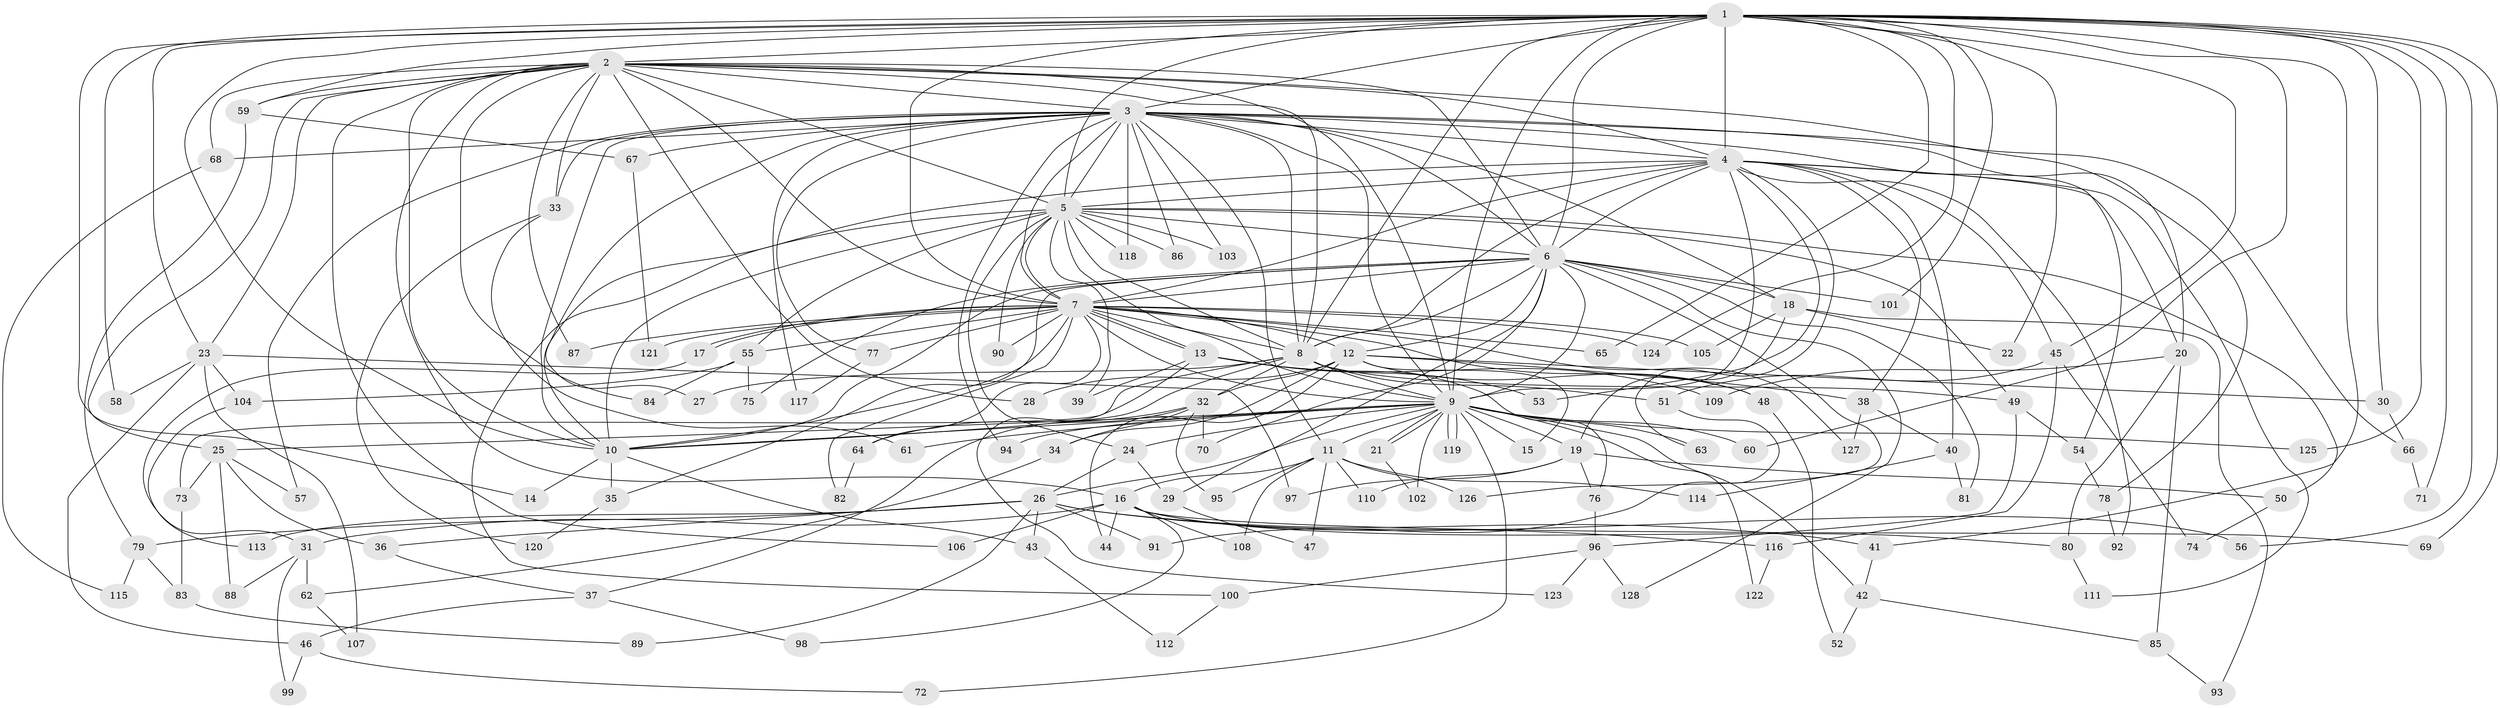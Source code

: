 // Generated by graph-tools (version 1.1) at 2025/25/03/09/25 03:25:46]
// undirected, 128 vertices, 281 edges
graph export_dot {
graph [start="1"]
  node [color=gray90,style=filled];
  1;
  2;
  3;
  4;
  5;
  6;
  7;
  8;
  9;
  10;
  11;
  12;
  13;
  14;
  15;
  16;
  17;
  18;
  19;
  20;
  21;
  22;
  23;
  24;
  25;
  26;
  27;
  28;
  29;
  30;
  31;
  32;
  33;
  34;
  35;
  36;
  37;
  38;
  39;
  40;
  41;
  42;
  43;
  44;
  45;
  46;
  47;
  48;
  49;
  50;
  51;
  52;
  53;
  54;
  55;
  56;
  57;
  58;
  59;
  60;
  61;
  62;
  63;
  64;
  65;
  66;
  67;
  68;
  69;
  70;
  71;
  72;
  73;
  74;
  75;
  76;
  77;
  78;
  79;
  80;
  81;
  82;
  83;
  84;
  85;
  86;
  87;
  88;
  89;
  90;
  91;
  92;
  93;
  94;
  95;
  96;
  97;
  98;
  99;
  100;
  101;
  102;
  103;
  104;
  105;
  106;
  107;
  108;
  109;
  110;
  111;
  112;
  113;
  114;
  115;
  116;
  117;
  118;
  119;
  120;
  121;
  122;
  123;
  124;
  125;
  126;
  127;
  128;
  1 -- 2;
  1 -- 3;
  1 -- 4;
  1 -- 5;
  1 -- 6;
  1 -- 7;
  1 -- 8;
  1 -- 9;
  1 -- 10;
  1 -- 14;
  1 -- 22;
  1 -- 23;
  1 -- 30;
  1 -- 41;
  1 -- 45;
  1 -- 56;
  1 -- 58;
  1 -- 59;
  1 -- 60;
  1 -- 65;
  1 -- 69;
  1 -- 71;
  1 -- 101;
  1 -- 124;
  1 -- 125;
  2 -- 3;
  2 -- 4;
  2 -- 5;
  2 -- 6;
  2 -- 7;
  2 -- 8;
  2 -- 9;
  2 -- 10;
  2 -- 16;
  2 -- 23;
  2 -- 25;
  2 -- 28;
  2 -- 33;
  2 -- 59;
  2 -- 68;
  2 -- 78;
  2 -- 84;
  2 -- 87;
  2 -- 106;
  3 -- 4;
  3 -- 5;
  3 -- 6;
  3 -- 7;
  3 -- 8;
  3 -- 9;
  3 -- 10;
  3 -- 11;
  3 -- 18;
  3 -- 20;
  3 -- 27;
  3 -- 33;
  3 -- 54;
  3 -- 57;
  3 -- 66;
  3 -- 67;
  3 -- 68;
  3 -- 77;
  3 -- 86;
  3 -- 94;
  3 -- 103;
  3 -- 117;
  3 -- 118;
  4 -- 5;
  4 -- 6;
  4 -- 7;
  4 -- 8;
  4 -- 9;
  4 -- 10;
  4 -- 20;
  4 -- 38;
  4 -- 40;
  4 -- 45;
  4 -- 53;
  4 -- 63;
  4 -- 92;
  4 -- 111;
  5 -- 6;
  5 -- 7;
  5 -- 8;
  5 -- 9;
  5 -- 10;
  5 -- 24;
  5 -- 39;
  5 -- 49;
  5 -- 50;
  5 -- 55;
  5 -- 86;
  5 -- 90;
  5 -- 100;
  5 -- 103;
  5 -- 118;
  6 -- 7;
  6 -- 8;
  6 -- 9;
  6 -- 10;
  6 -- 12;
  6 -- 18;
  6 -- 29;
  6 -- 35;
  6 -- 70;
  6 -- 75;
  6 -- 81;
  6 -- 101;
  6 -- 126;
  6 -- 128;
  7 -- 8;
  7 -- 9;
  7 -- 10;
  7 -- 12;
  7 -- 13;
  7 -- 13;
  7 -- 17;
  7 -- 17;
  7 -- 48;
  7 -- 55;
  7 -- 64;
  7 -- 65;
  7 -- 77;
  7 -- 82;
  7 -- 87;
  7 -- 90;
  7 -- 105;
  7 -- 121;
  7 -- 124;
  7 -- 127;
  8 -- 9;
  8 -- 10;
  8 -- 27;
  8 -- 32;
  8 -- 49;
  8 -- 51;
  8 -- 73;
  9 -- 10;
  9 -- 11;
  9 -- 15;
  9 -- 19;
  9 -- 21;
  9 -- 21;
  9 -- 24;
  9 -- 25;
  9 -- 26;
  9 -- 42;
  9 -- 60;
  9 -- 61;
  9 -- 63;
  9 -- 72;
  9 -- 94;
  9 -- 102;
  9 -- 119;
  9 -- 119;
  9 -- 122;
  9 -- 125;
  10 -- 14;
  10 -- 35;
  10 -- 43;
  11 -- 16;
  11 -- 47;
  11 -- 95;
  11 -- 108;
  11 -- 110;
  11 -- 114;
  11 -- 126;
  12 -- 15;
  12 -- 28;
  12 -- 30;
  12 -- 32;
  12 -- 34;
  12 -- 38;
  12 -- 44;
  12 -- 48;
  13 -- 39;
  13 -- 53;
  13 -- 76;
  13 -- 109;
  13 -- 123;
  16 -- 31;
  16 -- 44;
  16 -- 56;
  16 -- 69;
  16 -- 80;
  16 -- 98;
  16 -- 106;
  16 -- 108;
  17 -- 31;
  18 -- 19;
  18 -- 22;
  18 -- 93;
  18 -- 105;
  19 -- 50;
  19 -- 76;
  19 -- 97;
  19 -- 110;
  20 -- 80;
  20 -- 85;
  20 -- 109;
  21 -- 102;
  23 -- 46;
  23 -- 58;
  23 -- 97;
  23 -- 104;
  23 -- 107;
  24 -- 26;
  24 -- 29;
  25 -- 36;
  25 -- 57;
  25 -- 73;
  25 -- 88;
  26 -- 36;
  26 -- 41;
  26 -- 43;
  26 -- 79;
  26 -- 89;
  26 -- 91;
  26 -- 113;
  26 -- 116;
  29 -- 47;
  30 -- 66;
  31 -- 62;
  31 -- 88;
  31 -- 99;
  32 -- 34;
  32 -- 37;
  32 -- 64;
  32 -- 70;
  32 -- 95;
  33 -- 61;
  33 -- 120;
  34 -- 62;
  35 -- 120;
  36 -- 37;
  37 -- 46;
  37 -- 98;
  38 -- 40;
  38 -- 127;
  40 -- 81;
  40 -- 114;
  41 -- 42;
  42 -- 52;
  42 -- 85;
  43 -- 112;
  45 -- 51;
  45 -- 74;
  45 -- 116;
  46 -- 72;
  46 -- 99;
  48 -- 52;
  49 -- 54;
  49 -- 96;
  50 -- 74;
  51 -- 91;
  54 -- 78;
  55 -- 75;
  55 -- 84;
  55 -- 104;
  59 -- 67;
  59 -- 79;
  62 -- 107;
  64 -- 82;
  66 -- 71;
  67 -- 121;
  68 -- 115;
  73 -- 83;
  76 -- 96;
  77 -- 117;
  78 -- 92;
  79 -- 83;
  79 -- 115;
  80 -- 111;
  83 -- 89;
  85 -- 93;
  96 -- 100;
  96 -- 123;
  96 -- 128;
  100 -- 112;
  104 -- 113;
  116 -- 122;
}
